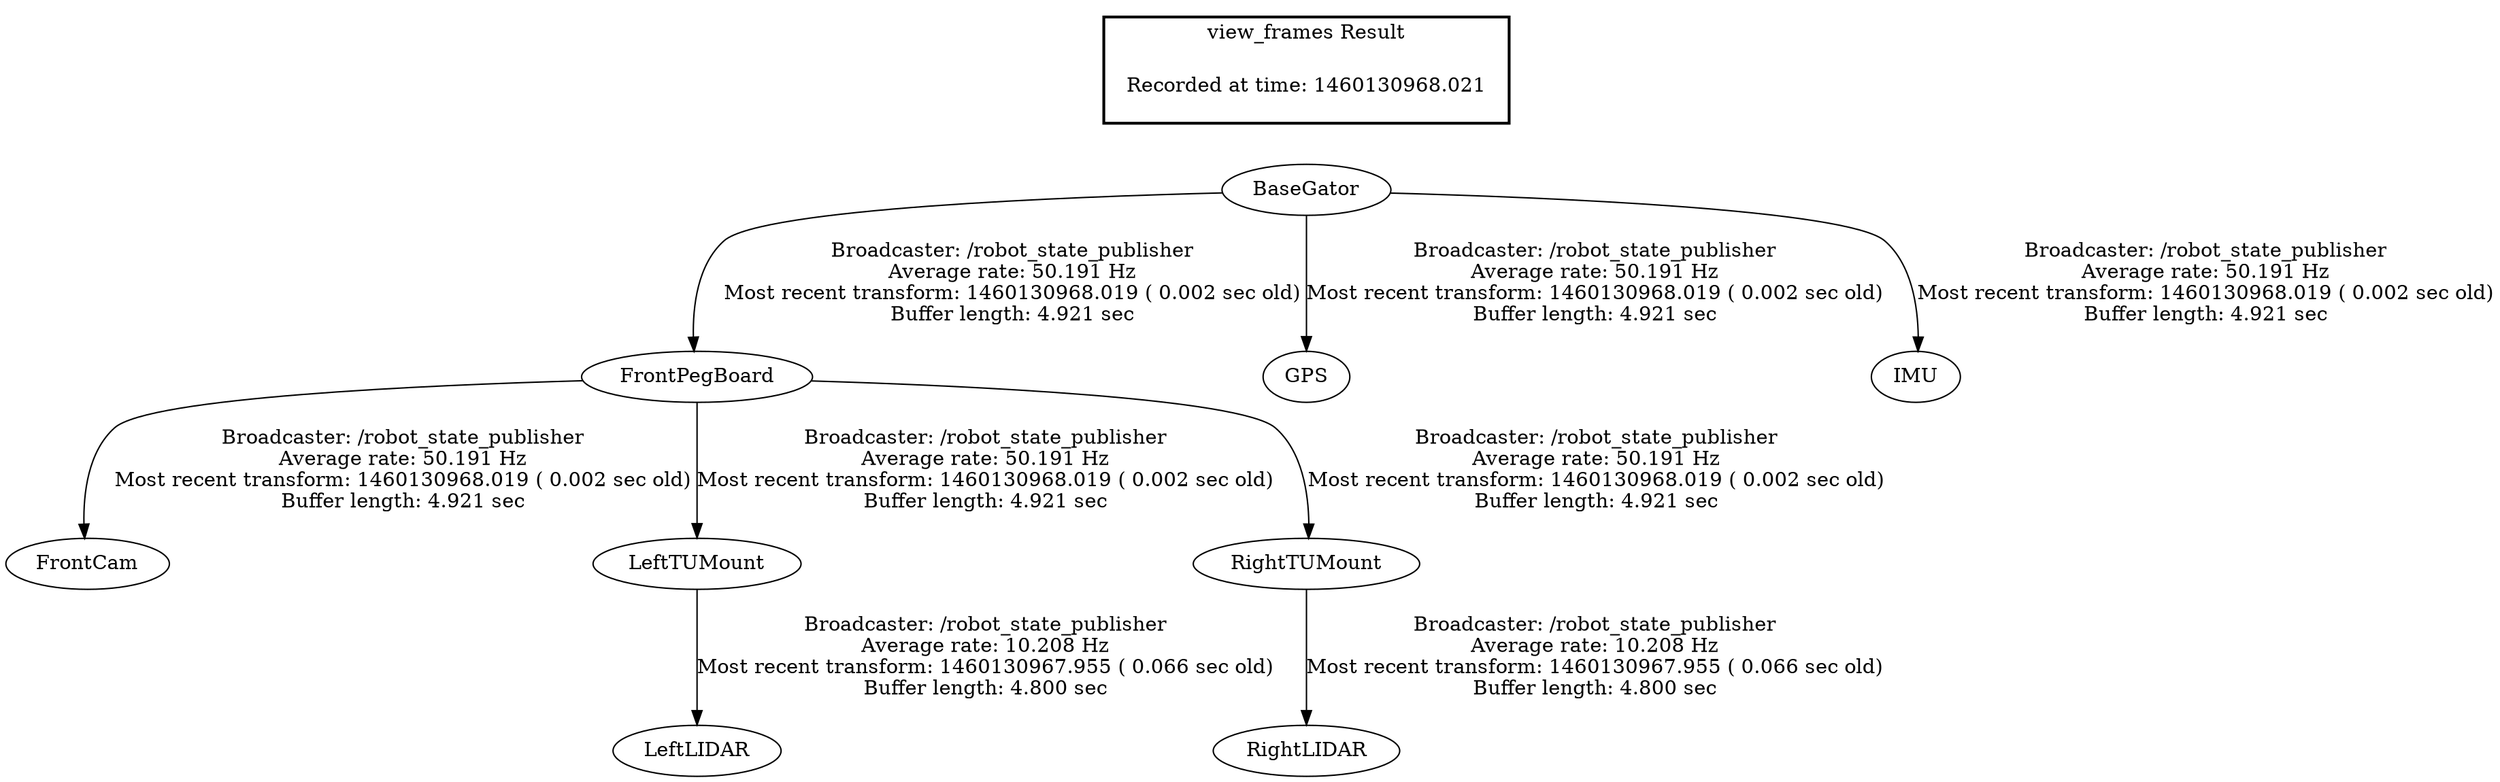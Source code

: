 digraph G {
"BaseGator" -> "FrontPegBoard"[label="Broadcaster: /robot_state_publisher\nAverage rate: 50.191 Hz\nMost recent transform: 1460130968.019 ( 0.002 sec old)\nBuffer length: 4.921 sec\n"];
"BaseGator" -> "GPS"[label="Broadcaster: /robot_state_publisher\nAverage rate: 50.191 Hz\nMost recent transform: 1460130968.019 ( 0.002 sec old)\nBuffer length: 4.921 sec\n"];
"BaseGator" -> "IMU"[label="Broadcaster: /robot_state_publisher\nAverage rate: 50.191 Hz\nMost recent transform: 1460130968.019 ( 0.002 sec old)\nBuffer length: 4.921 sec\n"];
"FrontPegBoard" -> "FrontCam"[label="Broadcaster: /robot_state_publisher\nAverage rate: 50.191 Hz\nMost recent transform: 1460130968.019 ( 0.002 sec old)\nBuffer length: 4.921 sec\n"];
"FrontPegBoard" -> "LeftTUMount"[label="Broadcaster: /robot_state_publisher\nAverage rate: 50.191 Hz\nMost recent transform: 1460130968.019 ( 0.002 sec old)\nBuffer length: 4.921 sec\n"];
"FrontPegBoard" -> "RightTUMount"[label="Broadcaster: /robot_state_publisher\nAverage rate: 50.191 Hz\nMost recent transform: 1460130968.019 ( 0.002 sec old)\nBuffer length: 4.921 sec\n"];
"LeftTUMount" -> "LeftLIDAR"[label="Broadcaster: /robot_state_publisher\nAverage rate: 10.208 Hz\nMost recent transform: 1460130967.955 ( 0.066 sec old)\nBuffer length: 4.800 sec\n"];
"RightTUMount" -> "RightLIDAR"[label="Broadcaster: /robot_state_publisher\nAverage rate: 10.208 Hz\nMost recent transform: 1460130967.955 ( 0.066 sec old)\nBuffer length: 4.800 sec\n"];
edge [style=invis];
 subgraph cluster_legend { style=bold; color=black; label ="view_frames Result";
"Recorded at time: 1460130968.021"[ shape=plaintext ] ;
 }->"BaseGator";
}